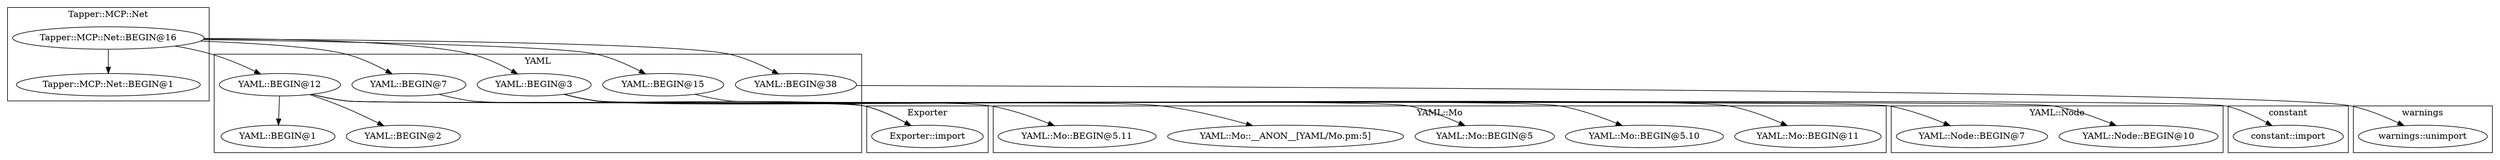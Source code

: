 digraph {
graph [overlap=false]
subgraph cluster_Tapper_MCP_Net {
	label="Tapper::MCP::Net";
	"Tapper::MCP::Net::BEGIN@16";
	"Tapper::MCP::Net::BEGIN@1";
}
subgraph cluster_Exporter {
	label="Exporter";
	"Exporter::import";
}
subgraph cluster_warnings {
	label="warnings";
	"warnings::unimport";
}
subgraph cluster_YAML_Mo {
	label="YAML::Mo";
	"YAML::Mo::BEGIN@5.11";
	"YAML::Mo::BEGIN@11";
	"YAML::Mo::BEGIN@5.10";
	"YAML::Mo::BEGIN@5";
	"YAML::Mo::__ANON__[YAML/Mo.pm:5]";
}
subgraph cluster_YAML_Node {
	label="YAML::Node";
	"YAML::Node::BEGIN@10";
	"YAML::Node::BEGIN@7";
}
subgraph cluster_YAML {
	label="YAML";
	"YAML::BEGIN@7";
	"YAML::BEGIN@3";
	"YAML::BEGIN@12";
	"YAML::BEGIN@15";
	"YAML::BEGIN@38";
	"YAML::BEGIN@1";
	"YAML::BEGIN@2";
}
subgraph cluster_constant {
	label="constant";
	"constant::import";
}
"YAML::BEGIN@12" -> "Exporter::import";
"YAML::BEGIN@7" -> "Exporter::import";
"Tapper::MCP::Net::BEGIN@16" -> "YAML::BEGIN@15";
"YAML::BEGIN@15" -> "constant::import";
"YAML::BEGIN@3" -> "YAML::Mo::__ANON__[YAML/Mo.pm:5]";
"Tapper::MCP::Net::BEGIN@16" -> "YAML::BEGIN@12";
"YAML::BEGIN@3" -> "YAML::Mo::BEGIN@5.10";
"YAML::BEGIN@12" -> "YAML::BEGIN@1";
"YAML::BEGIN@3" -> "YAML::Mo::BEGIN@11";
"YAML::BEGIN@38" -> "warnings::unimport";
"YAML::BEGIN@3" -> "YAML::Mo::BEGIN@5";
"Tapper::MCP::Net::BEGIN@16" -> "YAML::BEGIN@3";
"YAML::BEGIN@12" -> "YAML::Node::BEGIN@7";
"YAML::BEGIN@12" -> "YAML::BEGIN@2";
"YAML::BEGIN@3" -> "YAML::Mo::BEGIN@5.11";
"Tapper::MCP::Net::BEGIN@16" -> "YAML::BEGIN@7";
"YAML::BEGIN@12" -> "YAML::Node::BEGIN@10";
"Tapper::MCP::Net::BEGIN@16" -> "YAML::BEGIN@38";
"Tapper::MCP::Net::BEGIN@16" -> "Tapper::MCP::Net::BEGIN@1";
}
